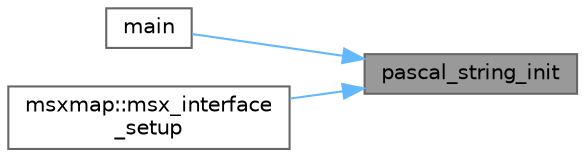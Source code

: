 digraph "pascal_string_init"
{
 // LATEX_PDF_SIZE
  bgcolor="transparent";
  edge [fontname=Helvetica,fontsize=10,labelfontname=Helvetica,labelfontsize=10];
  node [fontname=Helvetica,fontsize=10,shape=box,height=0.2,width=0.4];
  rankdir="RL";
  Node1 [label="pascal_string_init",height=0.2,width=0.4,color="gray40", fillcolor="grey60", style="filled", fontcolor="black",tooltip="Does prepare DMA if it is idle if DMA is idle. It is used force a start DMA sending of uart_tx_ring,..."];
  Node1 -> Node2 [dir="back",color="steelblue1",style="solid"];
  Node2 [label="main",height=0.2,width=0.4,color="grey40", fillcolor="white", style="filled",URL="$tester-ps2-msx_8cpp.html#a840291bc02cba5474a4cb46a9b9566fe",tooltip=" "];
  Node1 -> Node3 [dir="back",color="steelblue1",style="solid"];
  Node3 [label="msxmap::msx_interface\l_setup",height=0.2,width=0.4,color="grey40", fillcolor="white", style="filled",URL="$classmsxmap.html#a65351233a4bec206f0b087df8fae55ba",tooltip="Properly sets up the all pins that interfaces to PS/2 to MSX Keyboard Converter."];
}
